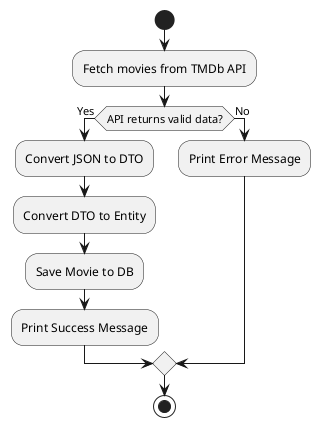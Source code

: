 @startuml
'https://plantuml.com/activity-diagram-beta


start
:Fetch movies from TMDb API;
if (API returns valid data?) then (Yes)
    :Convert JSON to DTO;
    :Convert DTO to Entity;
    :Save Movie to DB;
    :Print Success Message;
else (No)
    :Print Error Message;
endif
stop
@enduml


* Activity Diagram - Saving Movies
* What it shows:
  The step-by-step process for fetching, converting, and saving movies.
